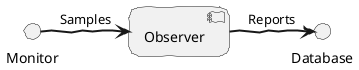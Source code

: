 @startuml
allowmixing
skinparam handwritten true
skinparam roundcorner 20
skinparam monochrome true
skinparam arrowThickness 2
skinparam BoxPadding 60

' hide the spot
hide circle

component "Observer" as observer 

() "Monitor" as monitor
() "Database" as database

monitor -r-> observer: Samples
observer -r-> database: Reports

@enduml
